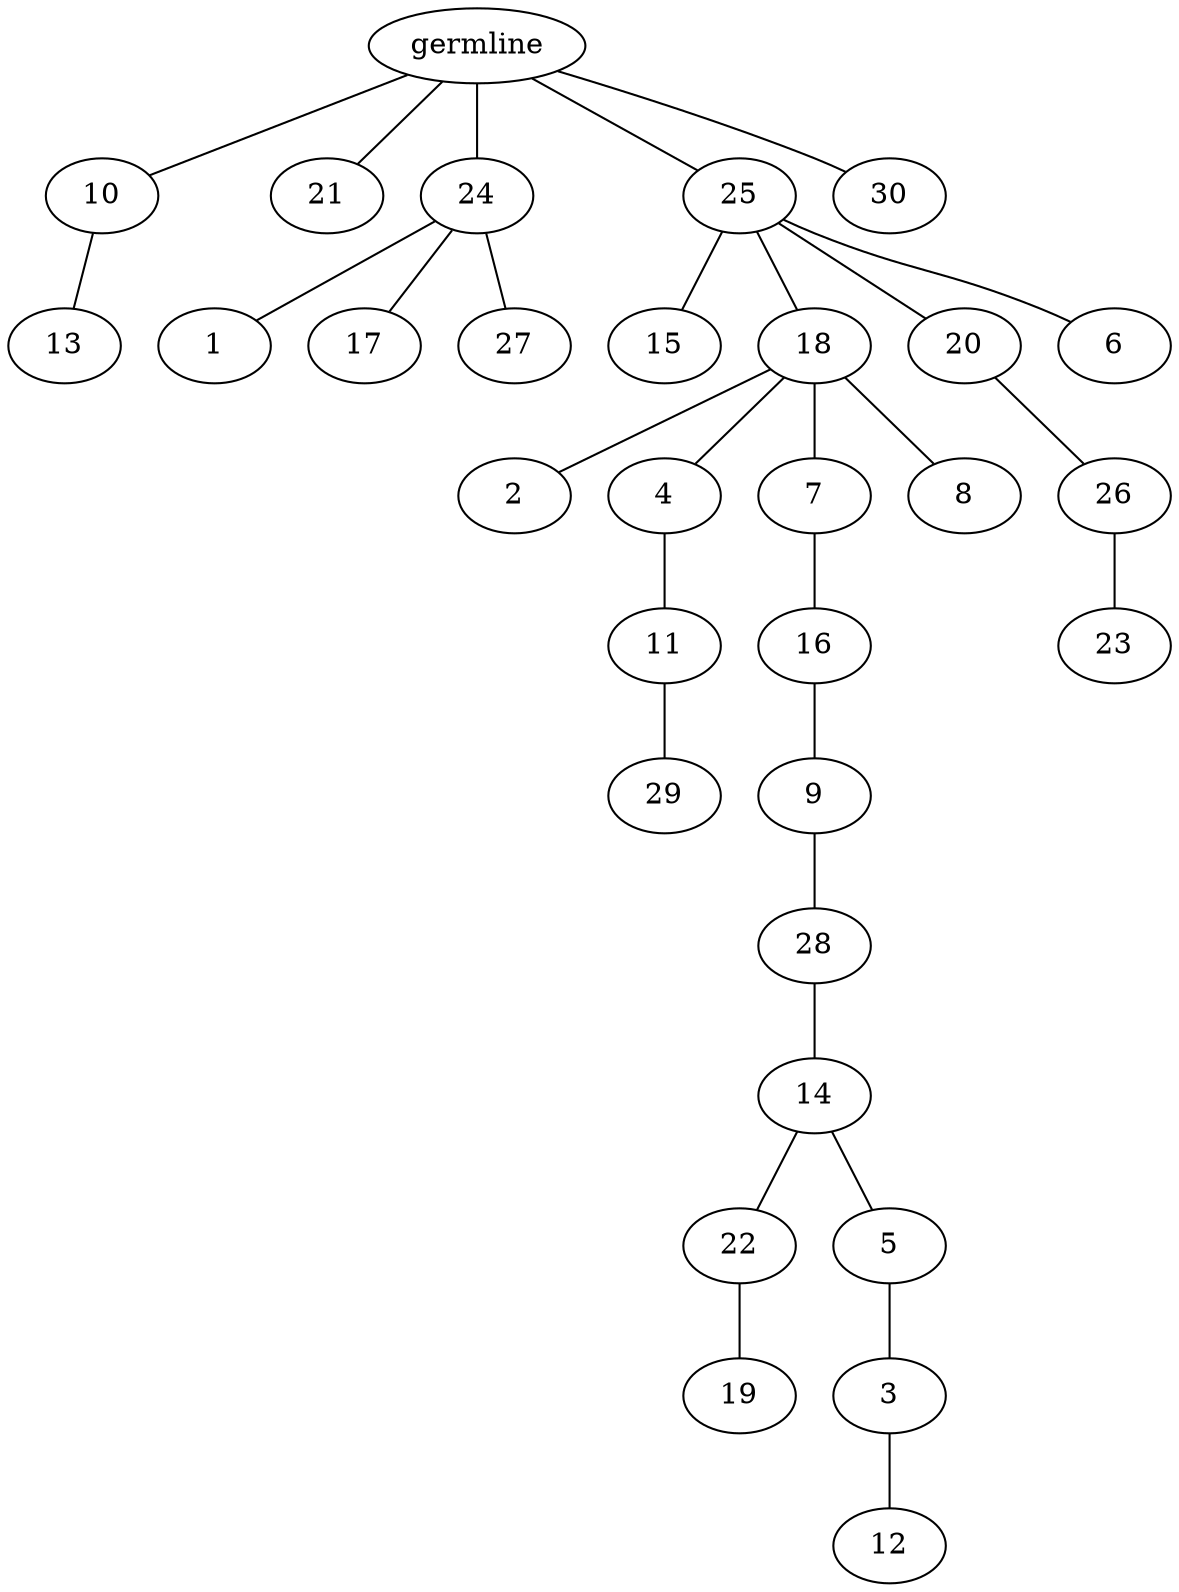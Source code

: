 graph tree {
    "140449978873408" [label="germline"];
    "140449978791008" [label="10"];
    "140449978791344" [label="13"];
    "140449978792352" [label="21"];
    "140449978791584" [label="24"];
    "140449978791488" [label="1"];
    "140449978791536" [label="17"];
    "140449978792016" [label="27"];
    "140449978793216" [label="25"];
    "140449978792688" [label="15"];
    "140449978792496" [label="18"];
    "140449978792736" [label="2"];
    "140449978792880" [label="4"];
    "140449978793120" [label="11"];
    "140449978793936" [label="29"];
    "140449978793312" [label="7"];
    "140449986732336" [label="16"];
    "140449986732480" [label="9"];
    "140449986732768" [label="28"];
    "140449986733104" [label="14"];
    "140449986733392" [label="22"];
    "140449986733680" [label="19"];
    "140449986734208" [label="5"];
    "140449986733824" [label="3"];
    "140449977764400" [label="12"];
    "140449978793504" [label="8"];
    "140449978792832" [label="20"];
    "140449986732576" [label="26"];
    "140449986733920" [label="23"];
    "140449986734064" [label="6"];
    "140449978793648" [label="30"];
    "140449978873408" -- "140449978791008";
    "140449978873408" -- "140449978792352";
    "140449978873408" -- "140449978791584";
    "140449978873408" -- "140449978793216";
    "140449978873408" -- "140449978793648";
    "140449978791008" -- "140449978791344";
    "140449978791584" -- "140449978791488";
    "140449978791584" -- "140449978791536";
    "140449978791584" -- "140449978792016";
    "140449978793216" -- "140449978792688";
    "140449978793216" -- "140449978792496";
    "140449978793216" -- "140449978792832";
    "140449978793216" -- "140449986734064";
    "140449978792496" -- "140449978792736";
    "140449978792496" -- "140449978792880";
    "140449978792496" -- "140449978793312";
    "140449978792496" -- "140449978793504";
    "140449978792880" -- "140449978793120";
    "140449978793120" -- "140449978793936";
    "140449978793312" -- "140449986732336";
    "140449986732336" -- "140449986732480";
    "140449986732480" -- "140449986732768";
    "140449986732768" -- "140449986733104";
    "140449986733104" -- "140449986733392";
    "140449986733104" -- "140449986734208";
    "140449986733392" -- "140449986733680";
    "140449986734208" -- "140449986733824";
    "140449986733824" -- "140449977764400";
    "140449978792832" -- "140449986732576";
    "140449986732576" -- "140449986733920";
}
